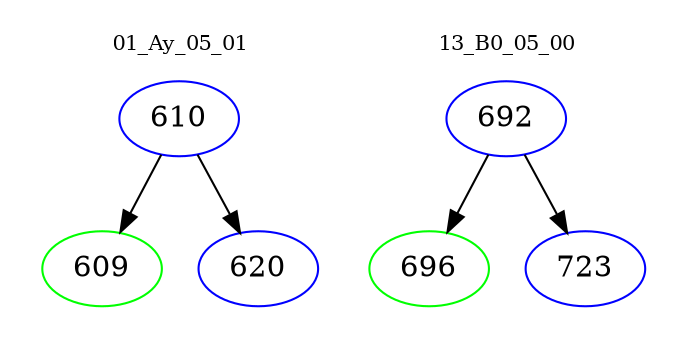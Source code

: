digraph{
subgraph cluster_0 {
color = white
label = "01_Ay_05_01";
fontsize=10;
T0_610 [label="610", color="blue"]
T0_610 -> T0_609 [color="black"]
T0_609 [label="609", color="green"]
T0_610 -> T0_620 [color="black"]
T0_620 [label="620", color="blue"]
}
subgraph cluster_1 {
color = white
label = "13_B0_05_00";
fontsize=10;
T1_692 [label="692", color="blue"]
T1_692 -> T1_696 [color="black"]
T1_696 [label="696", color="green"]
T1_692 -> T1_723 [color="black"]
T1_723 [label="723", color="blue"]
}
}
